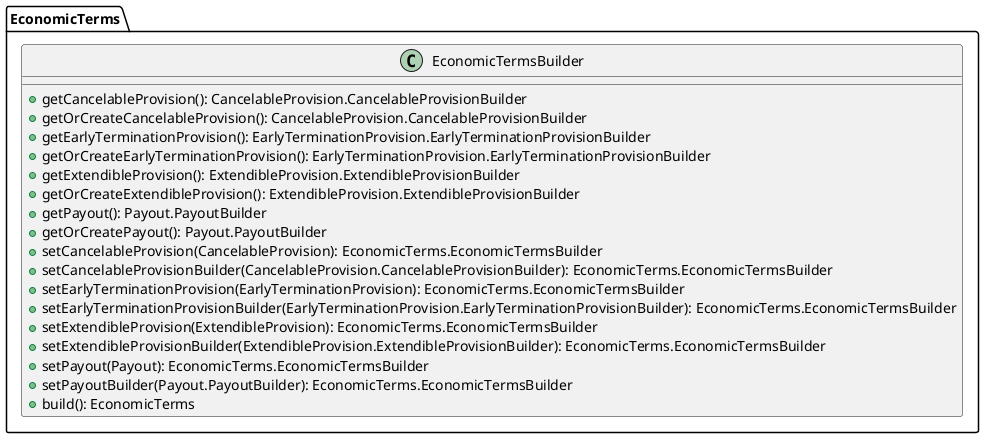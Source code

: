 @startuml

    class EconomicTerms.EconomicTermsBuilder [[EconomicTerms.EconomicTermsBuilder.html]] {
        +getCancelableProvision(): CancelableProvision.CancelableProvisionBuilder
        +getOrCreateCancelableProvision(): CancelableProvision.CancelableProvisionBuilder
        +getEarlyTerminationProvision(): EarlyTerminationProvision.EarlyTerminationProvisionBuilder
        +getOrCreateEarlyTerminationProvision(): EarlyTerminationProvision.EarlyTerminationProvisionBuilder
        +getExtendibleProvision(): ExtendibleProvision.ExtendibleProvisionBuilder
        +getOrCreateExtendibleProvision(): ExtendibleProvision.ExtendibleProvisionBuilder
        +getPayout(): Payout.PayoutBuilder
        +getOrCreatePayout(): Payout.PayoutBuilder
        +setCancelableProvision(CancelableProvision): EconomicTerms.EconomicTermsBuilder
        +setCancelableProvisionBuilder(CancelableProvision.CancelableProvisionBuilder): EconomicTerms.EconomicTermsBuilder
        +setEarlyTerminationProvision(EarlyTerminationProvision): EconomicTerms.EconomicTermsBuilder
        +setEarlyTerminationProvisionBuilder(EarlyTerminationProvision.EarlyTerminationProvisionBuilder): EconomicTerms.EconomicTermsBuilder
        +setExtendibleProvision(ExtendibleProvision): EconomicTerms.EconomicTermsBuilder
        +setExtendibleProvisionBuilder(ExtendibleProvision.ExtendibleProvisionBuilder): EconomicTerms.EconomicTermsBuilder
        +setPayout(Payout): EconomicTerms.EconomicTermsBuilder
        +setPayoutBuilder(Payout.PayoutBuilder): EconomicTerms.EconomicTermsBuilder
        +build(): EconomicTerms
    }

@enduml
